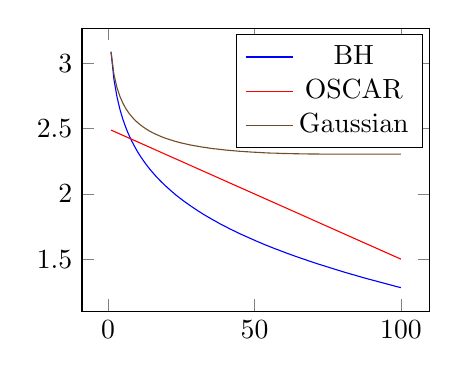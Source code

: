 \begin{tikzpicture}
\begin{axis}[no marks,width=6cm]
    \addplot+
        coordinates {
            (1,3.09)
            (2,2.878)
            (3,2.748)
            (4,2.652)
            (5,2.576)
            (6,2.512)
            (7,2.457)
            (8,2.409)
            (9,2.366)
            (10,2.326)
            (11,2.29)
            (12,2.257)
            (13,2.226)
            (14,2.197)
            (15,2.17)
            (16,2.144)
            (17,2.12)
            (18,2.097)
            (19,2.075)
            (20,2.054)
            (21,2.034)
            (22,2.014)
            (23,1.995)
            (24,1.977)
            (25,1.96)
            (26,1.943)
            (27,1.927)
            (28,1.911)
            (29,1.896)
            (30,1.881)
            (31,1.866)
            (32,1.852)
            (33,1.838)
            (34,1.825)
            (35,1.812)
            (36,1.799)
            (37,1.787)
            (38,1.774)
            (39,1.762)
            (40,1.751)
            (41,1.739)
            (42,1.728)
            (43,1.717)
            (44,1.706)
            (45,1.695)
            (46,1.685)
            (47,1.675)
            (48,1.665)
            (49,1.655)
            (50,1.645)
            (51,1.635)
            (52,1.626)
            (53,1.616)
            (54,1.607)
            (55,1.598)
            (56,1.589)
            (57,1.58)
            (58,1.572)
            (59,1.563)
            (60,1.555)
            (61,1.546)
            (62,1.538)
            (63,1.53)
            (64,1.522)
            (65,1.514)
            (66,1.506)
            (67,1.499)
            (68,1.491)
            (69,1.483)
            (70,1.476)
            (71,1.468)
            (72,1.461)
            (73,1.454)
            (74,1.447)
            (75,1.44)
            (76,1.433)
            (77,1.426)
            (78,1.419)
            (79,1.412)
            (80,1.405)
            (81,1.398)
            (82,1.392)
            (83,1.385)
            (84,1.379)
            (85,1.372)
            (86,1.366)
            (87,1.359)
            (88,1.353)
            (89,1.347)
            (90,1.341)
            (91,1.335)
            (92,1.329)
            (93,1.323)
            (94,1.317)
            (95,1.311)
            (96,1.305)
            (97,1.299)
            (98,1.293)
            (99,1.287)
            (100,1.282)
        }
        ;
    \addlegendentry {BH}
    \addplot+
        coordinates {
            (1,2.49)
            (2,2.48)
            (3,2.47)
            (4,2.46)
            (5,2.45)
            (6,2.44)
            (7,2.43)
            (8,2.42)
            (9,2.41)
            (10,2.4)
            (11,2.39)
            (12,2.38)
            (13,2.37)
            (14,2.36)
            (15,2.35)
            (16,2.34)
            (17,2.33)
            (18,2.32)
            (19,2.31)
            (20,2.3)
            (21,2.29)
            (22,2.28)
            (23,2.27)
            (24,2.26)
            (25,2.25)
            (26,2.24)
            (27,2.23)
            (28,2.22)
            (29,2.21)
            (30,2.2)
            (31,2.19)
            (32,2.18)
            (33,2.17)
            (34,2.16)
            (35,2.15)
            (36,2.14)
            (37,2.13)
            (38,2.12)
            (39,2.11)
            (40,2.1)
            (41,2.09)
            (42,2.08)
            (43,2.07)
            (44,2.06)
            (45,2.05)
            (46,2.04)
            (47,2.03)
            (48,2.02)
            (49,2.01)
            (50,2.0)
            (51,1.99)
            (52,1.98)
            (53,1.97)
            (54,1.96)
            (55,1.95)
            (56,1.94)
            (57,1.93)
            (58,1.92)
            (59,1.91)
            (60,1.9)
            (61,1.89)
            (62,1.88)
            (63,1.87)
            (64,1.86)
            (65,1.85)
            (66,1.84)
            (67,1.83)
            (68,1.82)
            (69,1.81)
            (70,1.8)
            (71,1.79)
            (72,1.78)
            (73,1.77)
            (74,1.76)
            (75,1.75)
            (76,1.74)
            (77,1.73)
            (78,1.72)
            (79,1.71)
            (80,1.7)
            (81,1.69)
            (82,1.68)
            (83,1.67)
            (84,1.66)
            (85,1.65)
            (86,1.64)
            (87,1.63)
            (88,1.62)
            (89,1.61)
            (90,1.6)
            (91,1.59)
            (92,1.58)
            (93,1.57)
            (94,1.56)
            (95,1.55)
            (96,1.54)
            (97,1.53)
            (98,1.52)
            (99,1.51)
            (100,1.5)
        }
        ;
    \addlegendentry {OSCAR}
    \addplot+
        coordinates {
            (1,3.09)
            (2,2.917)
            (3,2.818)
            (4,2.75)
            (5,2.698)
            (6,2.657)
            (7,2.623)
            (8,2.595)
            (9,2.57)
            (10,2.549)
            (11,2.53)
            (12,2.513)
            (13,2.498)
            (14,2.484)
            (15,2.472)
            (16,2.461)
            (17,2.451)
            (18,2.441)
            (19,2.432)
            (20,2.424)
            (21,2.417)
            (22,2.41)
            (23,2.403)
            (24,2.397)
            (25,2.391)
            (26,2.386)
            (27,2.381)
            (28,2.376)
            (29,2.372)
            (30,2.368)
            (31,2.364)
            (32,2.36)
            (33,2.357)
            (34,2.354)
            (35,2.35)
            (36,2.347)
            (37,2.345)
            (38,2.342)
            (39,2.34)
            (40,2.337)
            (41,2.335)
            (42,2.333)
            (43,2.331)
            (44,2.329)
            (45,2.327)
            (46,2.326)
            (47,2.324)
            (48,2.323)
            (49,2.321)
            (50,2.32)
            (51,2.319)
            (52,2.318)
            (53,2.316)
            (54,2.315)
            (55,2.314)
            (56,2.313)
            (57,2.313)
            (58,2.312)
            (59,2.311)
            (60,2.31)
            (61,2.31)
            (62,2.309)
            (63,2.309)
            (64,2.308)
            (65,2.308)
            (66,2.307)
            (67,2.307)
            (68,2.307)
            (69,2.306)
            (70,2.306)
            (71,2.306)
            (72,2.306)
            (73,2.305)
            (74,2.305)
            (75,2.305)
            (76,2.305)
            (77,2.305)
            (78,2.305)
            (79,2.305)
            (80,2.305)
            (81,2.305)
            (82,2.305)
            (83,2.305)
            (84,2.305)
            (85,2.305)
            (86,2.305)
            (87,2.305)
            (88,2.305)
            (89,2.305)
            (90,2.305)
            (91,2.305)
            (92,2.305)
            (93,2.305)
            (94,2.305)
            (95,2.305)
            (96,2.305)
            (97,2.305)
            (98,2.305)
            (99,2.305)
            (100,2.305)
        }
        ;
    \addlegendentry {Gaussian}
\end{axis}
\end{tikzpicture}

